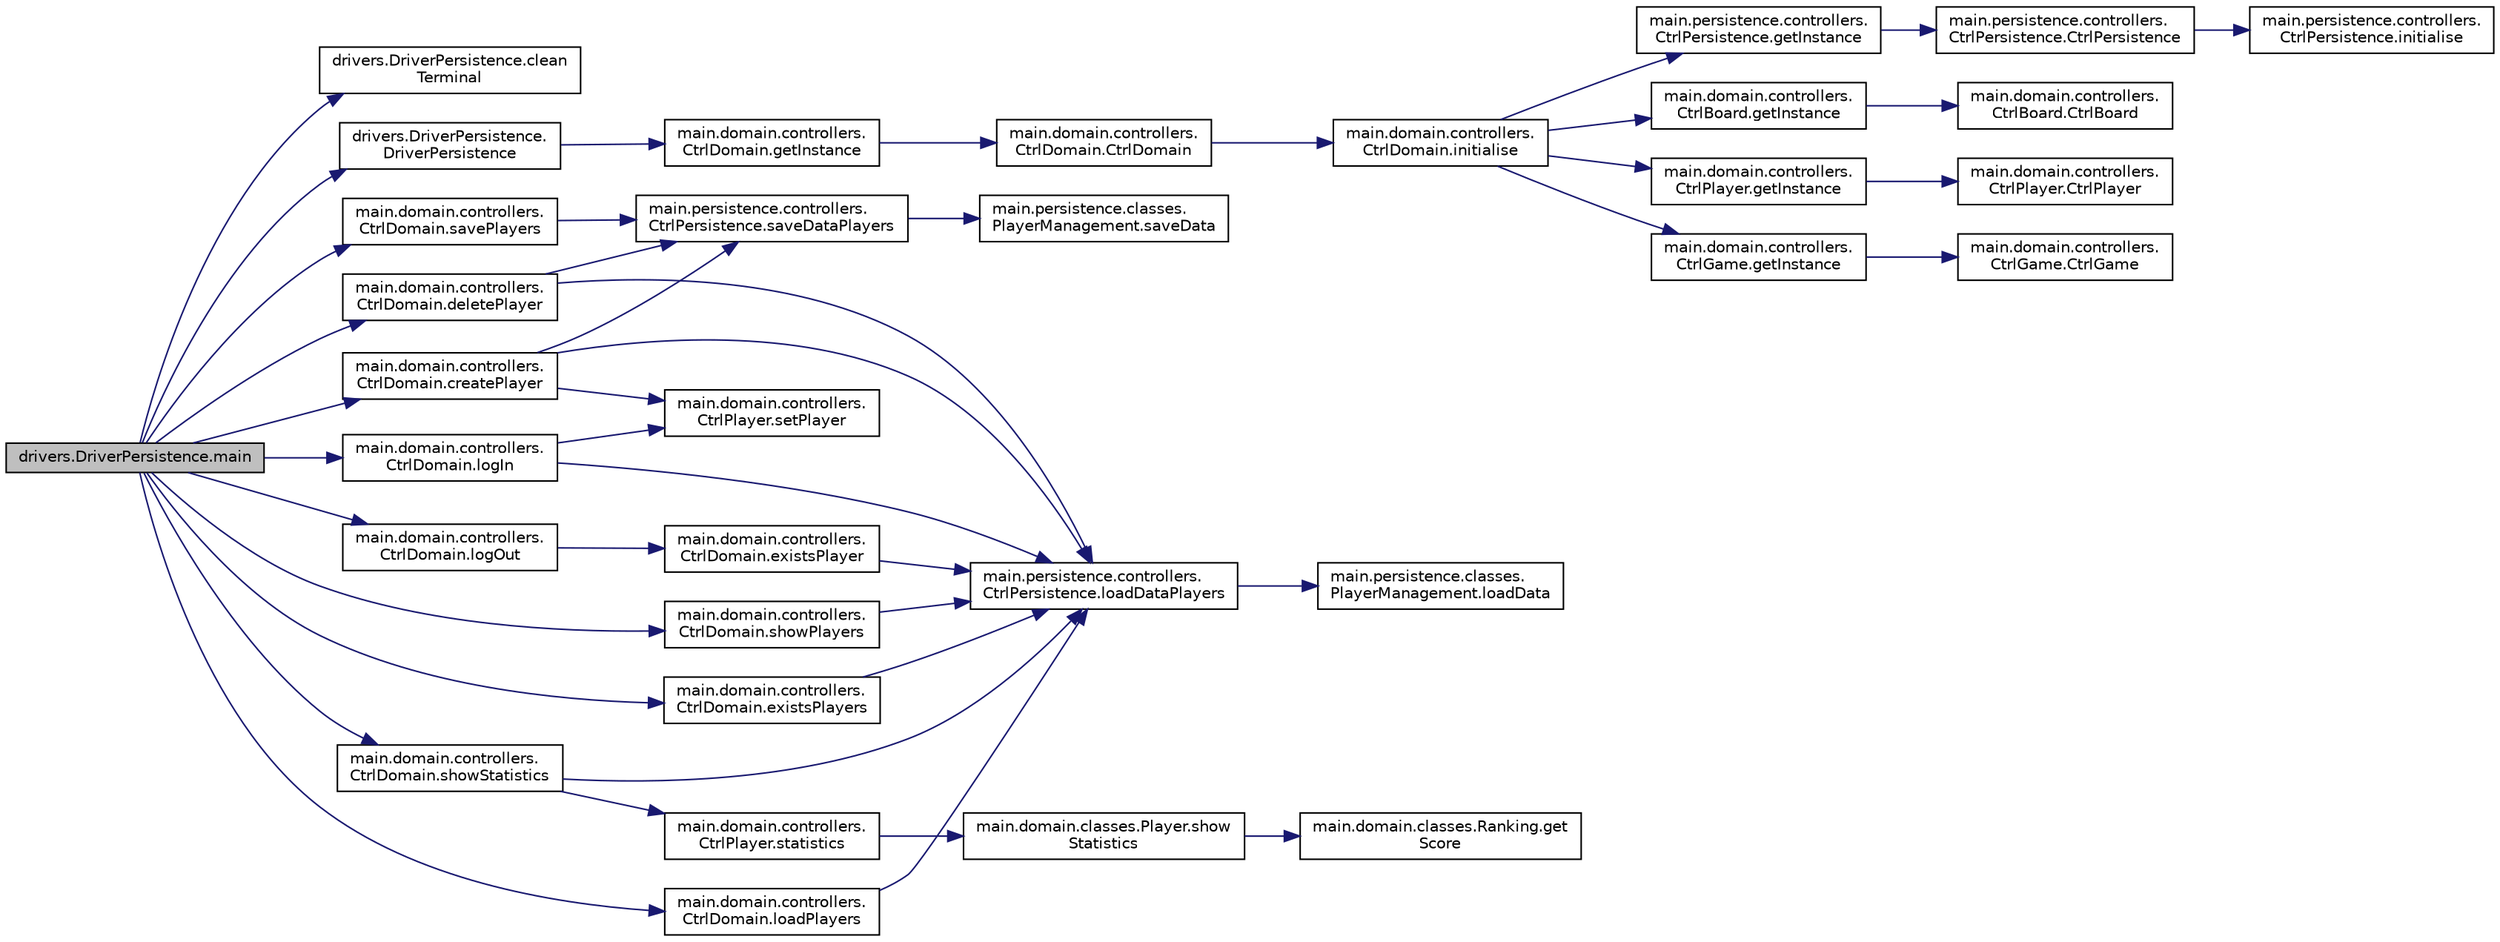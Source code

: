 digraph "drivers.DriverPersistence.main"
{
 // INTERACTIVE_SVG=YES
 // LATEX_PDF_SIZE
  edge [fontname="Helvetica",fontsize="10",labelfontname="Helvetica",labelfontsize="10"];
  node [fontname="Helvetica",fontsize="10",shape=record];
  rankdir="LR";
  Node1 [label="drivers.DriverPersistence.main",height=0.2,width=0.4,color="black", fillcolor="grey75", style="filled", fontcolor="black",tooltip=" "];
  Node1 -> Node2 [color="midnightblue",fontsize="10",style="solid",fontname="Helvetica"];
  Node2 [label="drivers.DriverPersistence.clean\lTerminal",height=0.2,width=0.4,color="black", fillcolor="white", style="filled",URL="$classdrivers_1_1DriverPersistence.html#aa5641c6694d966050dd2601350136b2d",tooltip=" "];
  Node1 -> Node3 [color="midnightblue",fontsize="10",style="solid",fontname="Helvetica"];
  Node3 [label="main.domain.controllers.\lCtrlDomain.createPlayer",height=0.2,width=0.4,color="black", fillcolor="white", style="filled",URL="$classmain_1_1domain_1_1controllers_1_1CtrlDomain.html#a6a80430a8afb8ec1c0375bf05b7efe8d",tooltip=" "];
  Node3 -> Node4 [color="midnightblue",fontsize="10",style="solid",fontname="Helvetica"];
  Node4 [label="main.persistence.controllers.\lCtrlPersistence.loadDataPlayers",height=0.2,width=0.4,color="black", fillcolor="white", style="filled",URL="$classmain_1_1persistence_1_1controllers_1_1CtrlPersistence.html#aaf85a56ec8a8ea26bba36f0e4e63dce8",tooltip=" "];
  Node4 -> Node5 [color="midnightblue",fontsize="10",style="solid",fontname="Helvetica"];
  Node5 [label="main.persistence.classes.\lPlayerManagement.loadData",height=0.2,width=0.4,color="black", fillcolor="white", style="filled",URL="$classmain_1_1persistence_1_1classes_1_1PlayerManagement.html#ad7a43397dc2f47a1626587aded38e288",tooltip=" "];
  Node3 -> Node6 [color="midnightblue",fontsize="10",style="solid",fontname="Helvetica"];
  Node6 [label="main.persistence.controllers.\lCtrlPersistence.saveDataPlayers",height=0.2,width=0.4,color="black", fillcolor="white", style="filled",URL="$classmain_1_1persistence_1_1controllers_1_1CtrlPersistence.html#aa2c0b3d30eba733fa69b25ec6e47f1c6",tooltip=" "];
  Node6 -> Node7 [color="midnightblue",fontsize="10",style="solid",fontname="Helvetica"];
  Node7 [label="main.persistence.classes.\lPlayerManagement.saveData",height=0.2,width=0.4,color="black", fillcolor="white", style="filled",URL="$classmain_1_1persistence_1_1classes_1_1PlayerManagement.html#a506e48033fb4df1e601a969f3c3869a5",tooltip=" "];
  Node3 -> Node8 [color="midnightblue",fontsize="10",style="solid",fontname="Helvetica"];
  Node8 [label="main.domain.controllers.\lCtrlPlayer.setPlayer",height=0.2,width=0.4,color="black", fillcolor="white", style="filled",URL="$classmain_1_1domain_1_1controllers_1_1CtrlPlayer.html#a04b30f85b7872606233e66b69fba3370",tooltip=" "];
  Node1 -> Node9 [color="midnightblue",fontsize="10",style="solid",fontname="Helvetica"];
  Node9 [label="main.domain.controllers.\lCtrlDomain.deletePlayer",height=0.2,width=0.4,color="black", fillcolor="white", style="filled",URL="$classmain_1_1domain_1_1controllers_1_1CtrlDomain.html#a4721205aa77ecbdc2a2055ca87e5e6fe",tooltip=" "];
  Node9 -> Node4 [color="midnightblue",fontsize="10",style="solid",fontname="Helvetica"];
  Node9 -> Node6 [color="midnightblue",fontsize="10",style="solid",fontname="Helvetica"];
  Node1 -> Node10 [color="midnightblue",fontsize="10",style="solid",fontname="Helvetica"];
  Node10 [label="drivers.DriverPersistence.\lDriverPersistence",height=0.2,width=0.4,color="black", fillcolor="white", style="filled",URL="$classdrivers_1_1DriverPersistence.html#af40948a9b3ed2ac33734ecfa97194784",tooltip=" "];
  Node10 -> Node11 [color="midnightblue",fontsize="10",style="solid",fontname="Helvetica"];
  Node11 [label="main.domain.controllers.\lCtrlDomain.getInstance",height=0.2,width=0.4,color="black", fillcolor="white", style="filled",URL="$classmain_1_1domain_1_1controllers_1_1CtrlDomain.html#a25d610faa4da74c654e15fe50ab015b4",tooltip=" "];
  Node11 -> Node12 [color="midnightblue",fontsize="10",style="solid",fontname="Helvetica"];
  Node12 [label="main.domain.controllers.\lCtrlDomain.CtrlDomain",height=0.2,width=0.4,color="black", fillcolor="white", style="filled",URL="$classmain_1_1domain_1_1controllers_1_1CtrlDomain.html#a5d047d98c72a5bee854cb6c881a95b39",tooltip=" "];
  Node12 -> Node13 [color="midnightblue",fontsize="10",style="solid",fontname="Helvetica"];
  Node13 [label="main.domain.controllers.\lCtrlDomain.initialise",height=0.2,width=0.4,color="black", fillcolor="white", style="filled",URL="$classmain_1_1domain_1_1controllers_1_1CtrlDomain.html#a32b4504ecacb35b55d6b38f6d7528ae3",tooltip=" "];
  Node13 -> Node14 [color="midnightblue",fontsize="10",style="solid",fontname="Helvetica"];
  Node14 [label="main.persistence.controllers.\lCtrlPersistence.getInstance",height=0.2,width=0.4,color="black", fillcolor="white", style="filled",URL="$classmain_1_1persistence_1_1controllers_1_1CtrlPersistence.html#a97789a161dd2908bfe6dfc11fd4f3c9e",tooltip=" "];
  Node14 -> Node15 [color="midnightblue",fontsize="10",style="solid",fontname="Helvetica"];
  Node15 [label="main.persistence.controllers.\lCtrlPersistence.CtrlPersistence",height=0.2,width=0.4,color="black", fillcolor="white", style="filled",URL="$classmain_1_1persistence_1_1controllers_1_1CtrlPersistence.html#a4451ebabb17f70ddeb7919bd8bec3592",tooltip=" "];
  Node15 -> Node16 [color="midnightblue",fontsize="10",style="solid",fontname="Helvetica"];
  Node16 [label="main.persistence.controllers.\lCtrlPersistence.initialise",height=0.2,width=0.4,color="black", fillcolor="white", style="filled",URL="$classmain_1_1persistence_1_1controllers_1_1CtrlPersistence.html#aebcdde9a50dfe2f97b7a66e0282e4bc0",tooltip=" "];
  Node13 -> Node17 [color="midnightblue",fontsize="10",style="solid",fontname="Helvetica"];
  Node17 [label="main.domain.controllers.\lCtrlBoard.getInstance",height=0.2,width=0.4,color="black", fillcolor="white", style="filled",URL="$classmain_1_1domain_1_1controllers_1_1CtrlBoard.html#a1bafdcd865ef01f020821766b35749a2",tooltip=" "];
  Node17 -> Node18 [color="midnightblue",fontsize="10",style="solid",fontname="Helvetica"];
  Node18 [label="main.domain.controllers.\lCtrlBoard.CtrlBoard",height=0.2,width=0.4,color="black", fillcolor="white", style="filled",URL="$classmain_1_1domain_1_1controllers_1_1CtrlBoard.html#a8195b42f91cead642994bcad49ebb4bb",tooltip=" "];
  Node13 -> Node19 [color="midnightblue",fontsize="10",style="solid",fontname="Helvetica"];
  Node19 [label="main.domain.controllers.\lCtrlPlayer.getInstance",height=0.2,width=0.4,color="black", fillcolor="white", style="filled",URL="$classmain_1_1domain_1_1controllers_1_1CtrlPlayer.html#a05a69c807725e3861374dc8c9e15fd2e",tooltip=" "];
  Node19 -> Node20 [color="midnightblue",fontsize="10",style="solid",fontname="Helvetica"];
  Node20 [label="main.domain.controllers.\lCtrlPlayer.CtrlPlayer",height=0.2,width=0.4,color="black", fillcolor="white", style="filled",URL="$classmain_1_1domain_1_1controllers_1_1CtrlPlayer.html#a7f3ab4673d306e5f71a4f86a891703d7",tooltip=" "];
  Node13 -> Node21 [color="midnightblue",fontsize="10",style="solid",fontname="Helvetica"];
  Node21 [label="main.domain.controllers.\lCtrlGame.getInstance",height=0.2,width=0.4,color="black", fillcolor="white", style="filled",URL="$classmain_1_1domain_1_1controllers_1_1CtrlGame.html#a173ab1bd661a04af051cffa91d663c99",tooltip=" "];
  Node21 -> Node22 [color="midnightblue",fontsize="10",style="solid",fontname="Helvetica"];
  Node22 [label="main.domain.controllers.\lCtrlGame.CtrlGame",height=0.2,width=0.4,color="black", fillcolor="white", style="filled",URL="$classmain_1_1domain_1_1controllers_1_1CtrlGame.html#a4898933b2599cf8e5bbb3ae95dcdb4f1",tooltip=" "];
  Node1 -> Node23 [color="midnightblue",fontsize="10",style="solid",fontname="Helvetica"];
  Node23 [label="main.domain.controllers.\lCtrlDomain.existsPlayers",height=0.2,width=0.4,color="black", fillcolor="white", style="filled",URL="$classmain_1_1domain_1_1controllers_1_1CtrlDomain.html#a6229bc1a37a9e371ec765e118c16a014",tooltip=" "];
  Node23 -> Node4 [color="midnightblue",fontsize="10",style="solid",fontname="Helvetica"];
  Node1 -> Node24 [color="midnightblue",fontsize="10",style="solid",fontname="Helvetica"];
  Node24 [label="main.domain.controllers.\lCtrlDomain.loadPlayers",height=0.2,width=0.4,color="black", fillcolor="white", style="filled",URL="$classmain_1_1domain_1_1controllers_1_1CtrlDomain.html#a4146b219f57a55b5c8457870b111b7ad",tooltip=" "];
  Node24 -> Node4 [color="midnightblue",fontsize="10",style="solid",fontname="Helvetica"];
  Node1 -> Node25 [color="midnightblue",fontsize="10",style="solid",fontname="Helvetica"];
  Node25 [label="main.domain.controllers.\lCtrlDomain.logIn",height=0.2,width=0.4,color="black", fillcolor="white", style="filled",URL="$classmain_1_1domain_1_1controllers_1_1CtrlDomain.html#a57f4c3ee85e624b3694d390332196771",tooltip=" "];
  Node25 -> Node4 [color="midnightblue",fontsize="10",style="solid",fontname="Helvetica"];
  Node25 -> Node8 [color="midnightblue",fontsize="10",style="solid",fontname="Helvetica"];
  Node1 -> Node26 [color="midnightblue",fontsize="10",style="solid",fontname="Helvetica"];
  Node26 [label="main.domain.controllers.\lCtrlDomain.logOut",height=0.2,width=0.4,color="black", fillcolor="white", style="filled",URL="$classmain_1_1domain_1_1controllers_1_1CtrlDomain.html#a26e6f3b9428ffad9b96cf0c8b6dbcfa7",tooltip=" "];
  Node26 -> Node27 [color="midnightblue",fontsize="10",style="solid",fontname="Helvetica"];
  Node27 [label="main.domain.controllers.\lCtrlDomain.existsPlayer",height=0.2,width=0.4,color="black", fillcolor="white", style="filled",URL="$classmain_1_1domain_1_1controllers_1_1CtrlDomain.html#a3d0ba3c0dea3eee806af5000d7d13d59",tooltip=" "];
  Node27 -> Node4 [color="midnightblue",fontsize="10",style="solid",fontname="Helvetica"];
  Node1 -> Node28 [color="midnightblue",fontsize="10",style="solid",fontname="Helvetica"];
  Node28 [label="main.domain.controllers.\lCtrlDomain.savePlayers",height=0.2,width=0.4,color="black", fillcolor="white", style="filled",URL="$classmain_1_1domain_1_1controllers_1_1CtrlDomain.html#aa4127261e82a9af4a00085a069caadd8",tooltip=" "];
  Node28 -> Node6 [color="midnightblue",fontsize="10",style="solid",fontname="Helvetica"];
  Node1 -> Node29 [color="midnightblue",fontsize="10",style="solid",fontname="Helvetica"];
  Node29 [label="main.domain.controllers.\lCtrlDomain.showPlayers",height=0.2,width=0.4,color="black", fillcolor="white", style="filled",URL="$classmain_1_1domain_1_1controllers_1_1CtrlDomain.html#a17b2ca860521a1b5603d141cf2006619",tooltip=" "];
  Node29 -> Node4 [color="midnightblue",fontsize="10",style="solid",fontname="Helvetica"];
  Node1 -> Node30 [color="midnightblue",fontsize="10",style="solid",fontname="Helvetica"];
  Node30 [label="main.domain.controllers.\lCtrlDomain.showStatistics",height=0.2,width=0.4,color="black", fillcolor="white", style="filled",URL="$classmain_1_1domain_1_1controllers_1_1CtrlDomain.html#a67f44da5f808cd0a070c0352987b5b13",tooltip=" "];
  Node30 -> Node4 [color="midnightblue",fontsize="10",style="solid",fontname="Helvetica"];
  Node30 -> Node31 [color="midnightblue",fontsize="10",style="solid",fontname="Helvetica"];
  Node31 [label="main.domain.controllers.\lCtrlPlayer.statistics",height=0.2,width=0.4,color="black", fillcolor="white", style="filled",URL="$classmain_1_1domain_1_1controllers_1_1CtrlPlayer.html#aaf89b24bdfe861eaa4dcdf3d53479063",tooltip=" "];
  Node31 -> Node32 [color="midnightblue",fontsize="10",style="solid",fontname="Helvetica"];
  Node32 [label="main.domain.classes.Player.show\lStatistics",height=0.2,width=0.4,color="black", fillcolor="white", style="filled",URL="$classmain_1_1domain_1_1classes_1_1Player.html#a0e5040de383e1c983875f5496f9617f3",tooltip=" "];
  Node32 -> Node33 [color="midnightblue",fontsize="10",style="solid",fontname="Helvetica"];
  Node33 [label="main.domain.classes.Ranking.get\lScore",height=0.2,width=0.4,color="black", fillcolor="white", style="filled",URL="$classmain_1_1domain_1_1classes_1_1Ranking.html#ae37671ee9fef3d482750e9a5e450dcc2",tooltip=" "];
}
